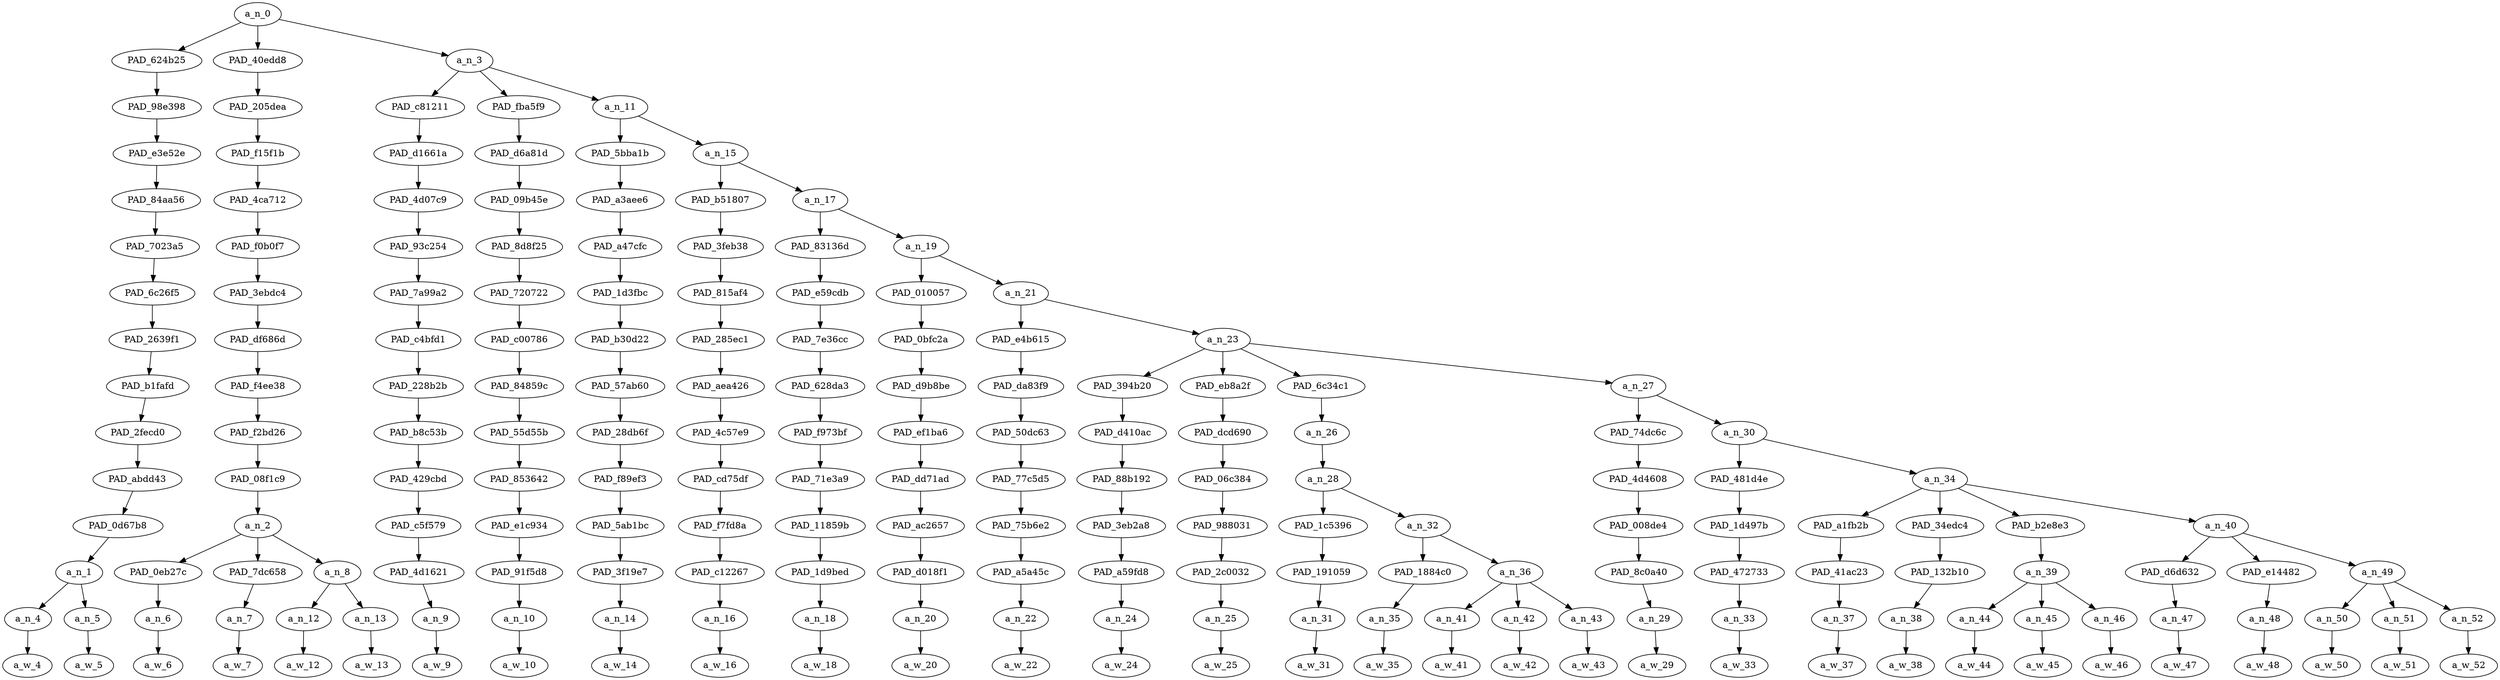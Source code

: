 strict digraph "" {
	a_n_0	[div_dir=1,
		index=0,
		level=14,
		pos="3.673954716435185,14!",
		text_span="[0, 1, 2, 3, 4, 5, 6, 7, 8, 9, 10, 11, 12, 13, 14, 15, 16, 17, 18, 19, 20, 21, 22, 23, 24, 25, 26, 27, 28, 29, 30, 31]",
		value=1.00000000];
	PAD_624b25	[div_dir=1,
		index=0,
		level=13,
		pos="0.5,13!",
		text_span="[0, 1]",
		value=0.09031892];
	a_n_0 -> PAD_624b25;
	PAD_40edd8	[div_dir=-1,
		index=1,
		level=13,
		pos="3.1666666666666665,13!",
		text_span="[2, 3, 4, 5]",
		value=0.14339093];
	a_n_0 -> PAD_40edd8;
	a_n_3	[div_dir=1,
		index=2,
		level=13,
		pos="7.355197482638888,13!",
		text_span="[6, 7, 8, 9, 10, 11, 12, 13, 14, 15, 16, 17, 18, 19, 20, 21, 22, 23, 24, 25, 26, 27, 28, 29, 30, 31]",
		value=0.76624958];
	a_n_0 -> a_n_3;
	PAD_98e398	[div_dir=1,
		index=0,
		level=12,
		pos="0.5,12!",
		text_span="[0, 1]",
		value=0.09031892];
	PAD_624b25 -> PAD_98e398;
	PAD_e3e52e	[div_dir=1,
		index=0,
		level=11,
		pos="0.5,11!",
		text_span="[0, 1]",
		value=0.09031892];
	PAD_98e398 -> PAD_e3e52e;
	PAD_84aa56	[div_dir=1,
		index=0,
		level=10,
		pos="0.5,10!",
		text_span="[0, 1]",
		value=0.09031892];
	PAD_e3e52e -> PAD_84aa56;
	PAD_7023a5	[div_dir=1,
		index=0,
		level=9,
		pos="0.5,9!",
		text_span="[0, 1]",
		value=0.09031892];
	PAD_84aa56 -> PAD_7023a5;
	PAD_6c26f5	[div_dir=1,
		index=0,
		level=8,
		pos="0.5,8!",
		text_span="[0, 1]",
		value=0.09031892];
	PAD_7023a5 -> PAD_6c26f5;
	PAD_2639f1	[div_dir=1,
		index=0,
		level=7,
		pos="0.5,7!",
		text_span="[0, 1]",
		value=0.09031892];
	PAD_6c26f5 -> PAD_2639f1;
	PAD_b1fafd	[div_dir=1,
		index=0,
		level=6,
		pos="0.5,6!",
		text_span="[0, 1]",
		value=0.09031892];
	PAD_2639f1 -> PAD_b1fafd;
	PAD_2fecd0	[div_dir=1,
		index=0,
		level=5,
		pos="0.5,5!",
		text_span="[0, 1]",
		value=0.09031892];
	PAD_b1fafd -> PAD_2fecd0;
	PAD_abdd43	[div_dir=1,
		index=0,
		level=4,
		pos="0.5,4!",
		text_span="[0, 1]",
		value=0.09031892];
	PAD_2fecd0 -> PAD_abdd43;
	PAD_0d67b8	[div_dir=1,
		index=0,
		level=3,
		pos="0.5,3!",
		text_span="[0, 1]",
		value=0.09031892];
	PAD_abdd43 -> PAD_0d67b8;
	a_n_1	[div_dir=1,
		index=0,
		level=2,
		pos="0.5,2!",
		text_span="[0, 1]",
		value=0.09031892];
	PAD_0d67b8 -> a_n_1;
	a_n_4	[div_dir=1,
		index=0,
		level=1,
		pos="0.0,1!",
		text_span="[0]",
		value=0.03844461];
	a_n_1 -> a_n_4;
	a_n_5	[div_dir=1,
		index=1,
		level=1,
		pos="1.0,1!",
		text_span="[1]",
		value=0.05167230];
	a_n_1 -> a_n_5;
	a_w_4	[div_dir=0,
		index=0,
		level=0,
		pos="0,0!",
		text_span="[0]",
		value="<user>"];
	a_n_4 -> a_w_4;
	a_w_5	[div_dir=0,
		index=1,
		level=0,
		pos="1,0!",
		text_span="[1]",
		value=men];
	a_n_5 -> a_w_5;
	PAD_205dea	[div_dir=-1,
		index=1,
		level=12,
		pos="3.1666666666666665,12!",
		text_span="[2, 3, 4, 5]",
		value=0.14339093];
	PAD_40edd8 -> PAD_205dea;
	PAD_f15f1b	[div_dir=-1,
		index=1,
		level=11,
		pos="3.1666666666666665,11!",
		text_span="[2, 3, 4, 5]",
		value=0.14339093];
	PAD_205dea -> PAD_f15f1b;
	PAD_4ca712	[div_dir=-1,
		index=1,
		level=10,
		pos="3.1666666666666665,10!",
		text_span="[2, 3, 4, 5]",
		value=0.14339093];
	PAD_f15f1b -> PAD_4ca712;
	PAD_f0b0f7	[div_dir=-1,
		index=1,
		level=9,
		pos="3.1666666666666665,9!",
		text_span="[2, 3, 4, 5]",
		value=0.14339093];
	PAD_4ca712 -> PAD_f0b0f7;
	PAD_3ebdc4	[div_dir=-1,
		index=1,
		level=8,
		pos="3.1666666666666665,8!",
		text_span="[2, 3, 4, 5]",
		value=0.14339093];
	PAD_f0b0f7 -> PAD_3ebdc4;
	PAD_df686d	[div_dir=-1,
		index=1,
		level=7,
		pos="3.1666666666666665,7!",
		text_span="[2, 3, 4, 5]",
		value=0.14339093];
	PAD_3ebdc4 -> PAD_df686d;
	PAD_f4ee38	[div_dir=-1,
		index=1,
		level=6,
		pos="3.1666666666666665,6!",
		text_span="[2, 3, 4, 5]",
		value=0.14339093];
	PAD_df686d -> PAD_f4ee38;
	PAD_f2bd26	[div_dir=-1,
		index=1,
		level=5,
		pos="3.1666666666666665,5!",
		text_span="[2, 3, 4, 5]",
		value=0.14339093];
	PAD_f4ee38 -> PAD_f2bd26;
	PAD_08f1c9	[div_dir=-1,
		index=1,
		level=4,
		pos="3.1666666666666665,4!",
		text_span="[2, 3, 4, 5]",
		value=0.14339093];
	PAD_f2bd26 -> PAD_08f1c9;
	a_n_2	[div_dir=-1,
		index=1,
		level=3,
		pos="3.1666666666666665,3!",
		text_span="[2, 3, 4, 5]",
		value=0.14339093];
	PAD_08f1c9 -> a_n_2;
	PAD_0eb27c	[div_dir=1,
		index=1,
		level=2,
		pos="2.0,2!",
		text_span="[2]",
		value=0.02587413];
	a_n_2 -> PAD_0eb27c;
	PAD_7dc658	[div_dir=-1,
		index=2,
		level=2,
		pos="3.0,2!",
		text_span="[3]",
		value=0.02280191];
	a_n_2 -> PAD_7dc658;
	a_n_8	[div_dir=-1,
		index=3,
		level=2,
		pos="4.5,2!",
		text_span="[4, 5]",
		value=0.09465147];
	a_n_2 -> a_n_8;
	a_n_6	[div_dir=1,
		index=2,
		level=1,
		pos="2.0,1!",
		text_span="[2]",
		value=0.02587413];
	PAD_0eb27c -> a_n_6;
	a_w_6	[div_dir=0,
		index=2,
		level=0,
		pos="2,0!",
		text_span="[2]",
		value=can];
	a_n_6 -> a_w_6;
	a_n_7	[div_dir=-1,
		index=3,
		level=1,
		pos="3.0,1!",
		text_span="[3]",
		value=0.02280191];
	PAD_7dc658 -> a_n_7;
	a_w_7	[div_dir=0,
		index=3,
		level=0,
		pos="3,0!",
		text_span="[3]",
		value=not];
	a_n_7 -> a_w_7;
	a_n_12	[div_dir=-1,
		index=4,
		level=1,
		pos="4.0,1!",
		text_span="[4]",
		value=0.02448077];
	a_n_8 -> a_n_12;
	a_n_13	[div_dir=-1,
		index=5,
		level=1,
		pos="5.0,1!",
		text_span="[5]",
		value=0.07006094];
	a_n_8 -> a_n_13;
	a_w_12	[div_dir=0,
		index=4,
		level=0,
		pos="4,0!",
		text_span="[4]",
		value=be];
	a_n_12 -> a_w_12;
	a_w_13	[div_dir=0,
		index=5,
		level=0,
		pos="5,0!",
		text_span="[5]",
		value=raped];
	a_n_13 -> a_w_13;
	PAD_c81211	[div_dir=1,
		index=2,
		level=12,
		pos="6.0,12!",
		text_span="[6]",
		value=0.02248878];
	a_n_3 -> PAD_c81211;
	PAD_fba5f9	[div_dir=1,
		index=3,
		level=12,
		pos="7.0,12!",
		text_span="[7]",
		value=0.01743078];
	a_n_3 -> PAD_fba5f9;
	a_n_11	[div_dir=1,
		index=4,
		level=12,
		pos="9.065592447916666,12!",
		text_span="[8, 9, 10, 11, 12, 13, 14, 15, 16, 17, 18, 19, 20, 21, 22, 23, 24, 25, 26, 27, 28, 29, 30, 31]",
		value=0.72630352];
	a_n_3 -> a_n_11;
	PAD_d1661a	[div_dir=1,
		index=2,
		level=11,
		pos="6.0,11!",
		text_span="[6]",
		value=0.02248878];
	PAD_c81211 -> PAD_d1661a;
	PAD_4d07c9	[div_dir=1,
		index=2,
		level=10,
		pos="6.0,10!",
		text_span="[6]",
		value=0.02248878];
	PAD_d1661a -> PAD_4d07c9;
	PAD_93c254	[div_dir=1,
		index=2,
		level=9,
		pos="6.0,9!",
		text_span="[6]",
		value=0.02248878];
	PAD_4d07c9 -> PAD_93c254;
	PAD_7a99a2	[div_dir=1,
		index=2,
		level=8,
		pos="6.0,8!",
		text_span="[6]",
		value=0.02248878];
	PAD_93c254 -> PAD_7a99a2;
	PAD_c4bfd1	[div_dir=1,
		index=2,
		level=7,
		pos="6.0,7!",
		text_span="[6]",
		value=0.02248878];
	PAD_7a99a2 -> PAD_c4bfd1;
	PAD_228b2b	[div_dir=1,
		index=2,
		level=6,
		pos="6.0,6!",
		text_span="[6]",
		value=0.02248878];
	PAD_c4bfd1 -> PAD_228b2b;
	PAD_b8c53b	[div_dir=1,
		index=2,
		level=5,
		pos="6.0,5!",
		text_span="[6]",
		value=0.02248878];
	PAD_228b2b -> PAD_b8c53b;
	PAD_429cbd	[div_dir=1,
		index=2,
		level=4,
		pos="6.0,4!",
		text_span="[6]",
		value=0.02248878];
	PAD_b8c53b -> PAD_429cbd;
	PAD_c5f579	[div_dir=1,
		index=2,
		level=3,
		pos="6.0,3!",
		text_span="[6]",
		value=0.02248878];
	PAD_429cbd -> PAD_c5f579;
	PAD_4d1621	[div_dir=1,
		index=4,
		level=2,
		pos="6.0,2!",
		text_span="[6]",
		value=0.02248878];
	PAD_c5f579 -> PAD_4d1621;
	a_n_9	[div_dir=1,
		index=6,
		level=1,
		pos="6.0,1!",
		text_span="[6]",
		value=0.02248878];
	PAD_4d1621 -> a_n_9;
	a_w_9	[div_dir=0,
		index=6,
		level=0,
		pos="6,0!",
		text_span="[6]",
		value=can1];
	a_n_9 -> a_w_9;
	PAD_d6a81d	[div_dir=1,
		index=3,
		level=11,
		pos="7.0,11!",
		text_span="[7]",
		value=0.01743078];
	PAD_fba5f9 -> PAD_d6a81d;
	PAD_09b45e	[div_dir=1,
		index=3,
		level=10,
		pos="7.0,10!",
		text_span="[7]",
		value=0.01743078];
	PAD_d6a81d -> PAD_09b45e;
	PAD_8d8f25	[div_dir=1,
		index=3,
		level=9,
		pos="7.0,9!",
		text_span="[7]",
		value=0.01743078];
	PAD_09b45e -> PAD_8d8f25;
	PAD_720722	[div_dir=1,
		index=3,
		level=8,
		pos="7.0,8!",
		text_span="[7]",
		value=0.01743078];
	PAD_8d8f25 -> PAD_720722;
	PAD_c00786	[div_dir=1,
		index=3,
		level=7,
		pos="7.0,7!",
		text_span="[7]",
		value=0.01743078];
	PAD_720722 -> PAD_c00786;
	PAD_84859c	[div_dir=1,
		index=3,
		level=6,
		pos="7.0,6!",
		text_span="[7]",
		value=0.01743078];
	PAD_c00786 -> PAD_84859c;
	PAD_55d55b	[div_dir=1,
		index=3,
		level=5,
		pos="7.0,5!",
		text_span="[7]",
		value=0.01743078];
	PAD_84859c -> PAD_55d55b;
	PAD_853642	[div_dir=1,
		index=3,
		level=4,
		pos="7.0,4!",
		text_span="[7]",
		value=0.01743078];
	PAD_55d55b -> PAD_853642;
	PAD_e1c934	[div_dir=1,
		index=3,
		level=3,
		pos="7.0,3!",
		text_span="[7]",
		value=0.01743078];
	PAD_853642 -> PAD_e1c934;
	PAD_91f5d8	[div_dir=1,
		index=5,
		level=2,
		pos="7.0,2!",
		text_span="[7]",
		value=0.01743078];
	PAD_e1c934 -> PAD_91f5d8;
	a_n_10	[div_dir=1,
		index=7,
		level=1,
		pos="7.0,1!",
		text_span="[7]",
		value=0.01743078];
	PAD_91f5d8 -> a_n_10;
	a_w_10	[div_dir=0,
		index=7,
		level=0,
		pos="7,0!",
		text_span="[7]",
		value=not1];
	a_n_10 -> a_w_10;
	PAD_5bba1b	[div_dir=1,
		index=4,
		level=11,
		pos="8.0,11!",
		text_span="[8]",
		value=0.01920718];
	a_n_11 -> PAD_5bba1b;
	a_n_15	[div_dir=1,
		index=5,
		level=11,
		pos="10.131184895833332,11!",
		text_span="[9, 10, 11, 12, 13, 14, 15, 16, 17, 18, 19, 20, 21, 22, 23, 24, 25, 26, 27, 28, 29, 30, 31]",
		value=0.70707499];
	a_n_11 -> a_n_15;
	PAD_a3aee6	[div_dir=1,
		index=4,
		level=10,
		pos="8.0,10!",
		text_span="[8]",
		value=0.01920718];
	PAD_5bba1b -> PAD_a3aee6;
	PAD_a47cfc	[div_dir=1,
		index=4,
		level=9,
		pos="8.0,9!",
		text_span="[8]",
		value=0.01920718];
	PAD_a3aee6 -> PAD_a47cfc;
	PAD_1d3fbc	[div_dir=1,
		index=4,
		level=8,
		pos="8.0,8!",
		text_span="[8]",
		value=0.01920718];
	PAD_a47cfc -> PAD_1d3fbc;
	PAD_b30d22	[div_dir=1,
		index=4,
		level=7,
		pos="8.0,7!",
		text_span="[8]",
		value=0.01920718];
	PAD_1d3fbc -> PAD_b30d22;
	PAD_57ab60	[div_dir=1,
		index=4,
		level=6,
		pos="8.0,6!",
		text_span="[8]",
		value=0.01920718];
	PAD_b30d22 -> PAD_57ab60;
	PAD_28db6f	[div_dir=1,
		index=4,
		level=5,
		pos="8.0,5!",
		text_span="[8]",
		value=0.01920718];
	PAD_57ab60 -> PAD_28db6f;
	PAD_f89ef3	[div_dir=1,
		index=4,
		level=4,
		pos="8.0,4!",
		text_span="[8]",
		value=0.01920718];
	PAD_28db6f -> PAD_f89ef3;
	PAD_5ab1bc	[div_dir=1,
		index=4,
		level=3,
		pos="8.0,3!",
		text_span="[8]",
		value=0.01920718];
	PAD_f89ef3 -> PAD_5ab1bc;
	PAD_3f19e7	[div_dir=1,
		index=6,
		level=2,
		pos="8.0,2!",
		text_span="[8]",
		value=0.01920718];
	PAD_5ab1bc -> PAD_3f19e7;
	a_n_14	[div_dir=1,
		index=8,
		level=1,
		pos="8.0,1!",
		text_span="[8]",
		value=0.01920718];
	PAD_3f19e7 -> a_n_14;
	a_w_14	[div_dir=0,
		index=8,
		level=0,
		pos="8,0!",
		text_span="[8]",
		value=be1];
	a_n_14 -> a_w_14;
	PAD_b51807	[div_dir=-1,
		index=5,
		level=10,
		pos="9.0,10!",
		text_span="[9]",
		value=0.05507221];
	a_n_15 -> PAD_b51807;
	a_n_17	[div_dir=1,
		index=6,
		level=10,
		pos="11.262369791666666,10!",
		text_span="[10, 11, 12, 13, 14, 15, 16, 17, 18, 19, 20, 21, 22, 23, 24, 25, 26, 27, 28, 29, 30, 31]",
		value=0.65199740];
	a_n_15 -> a_n_17;
	PAD_3feb38	[div_dir=-1,
		index=5,
		level=9,
		pos="9.0,9!",
		text_span="[9]",
		value=0.05507221];
	PAD_b51807 -> PAD_3feb38;
	PAD_815af4	[div_dir=-1,
		index=5,
		level=8,
		pos="9.0,8!",
		text_span="[9]",
		value=0.05507221];
	PAD_3feb38 -> PAD_815af4;
	PAD_285ec1	[div_dir=-1,
		index=5,
		level=7,
		pos="9.0,7!",
		text_span="[9]",
		value=0.05507221];
	PAD_815af4 -> PAD_285ec1;
	PAD_aea426	[div_dir=-1,
		index=5,
		level=6,
		pos="9.0,6!",
		text_span="[9]",
		value=0.05507221];
	PAD_285ec1 -> PAD_aea426;
	PAD_4c57e9	[div_dir=-1,
		index=5,
		level=5,
		pos="9.0,5!",
		text_span="[9]",
		value=0.05507221];
	PAD_aea426 -> PAD_4c57e9;
	PAD_cd75df	[div_dir=-1,
		index=5,
		level=4,
		pos="9.0,4!",
		text_span="[9]",
		value=0.05507221];
	PAD_4c57e9 -> PAD_cd75df;
	PAD_f7fd8a	[div_dir=-1,
		index=5,
		level=3,
		pos="9.0,3!",
		text_span="[9]",
		value=0.05507221];
	PAD_cd75df -> PAD_f7fd8a;
	PAD_c12267	[div_dir=-1,
		index=7,
		level=2,
		pos="9.0,2!",
		text_span="[9]",
		value=0.05507221];
	PAD_f7fd8a -> PAD_c12267;
	a_n_16	[div_dir=-1,
		index=9,
		level=1,
		pos="9.0,1!",
		text_span="[9]",
		value=0.05507221];
	PAD_c12267 -> a_n_16;
	a_w_16	[div_dir=0,
		index=9,
		level=0,
		pos="9,0!",
		text_span="[9]",
		value=abused];
	a_n_16 -> a_w_16;
	PAD_83136d	[div_dir=1,
		index=6,
		level=9,
		pos="10.0,9!",
		text_span="[10]",
		value=0.02910204];
	a_n_17 -> PAD_83136d;
	a_n_19	[div_dir=1,
		index=7,
		level=9,
		pos="12.524739583333332,9!",
		text_span="[11, 12, 13, 14, 15, 16, 17, 18, 19, 20, 21, 22, 23, 24, 25, 26, 27, 28, 29, 30, 31]",
		value=0.62286436];
	a_n_17 -> a_n_19;
	PAD_e59cdb	[div_dir=1,
		index=6,
		level=8,
		pos="10.0,8!",
		text_span="[10]",
		value=0.02910204];
	PAD_83136d -> PAD_e59cdb;
	PAD_7e36cc	[div_dir=1,
		index=6,
		level=7,
		pos="10.0,7!",
		text_span="[10]",
		value=0.02910204];
	PAD_e59cdb -> PAD_7e36cc;
	PAD_628da3	[div_dir=1,
		index=6,
		level=6,
		pos="10.0,6!",
		text_span="[10]",
		value=0.02910204];
	PAD_7e36cc -> PAD_628da3;
	PAD_f973bf	[div_dir=1,
		index=6,
		level=5,
		pos="10.0,5!",
		text_span="[10]",
		value=0.02910204];
	PAD_628da3 -> PAD_f973bf;
	PAD_71e3a9	[div_dir=1,
		index=6,
		level=4,
		pos="10.0,4!",
		text_span="[10]",
		value=0.02910204];
	PAD_f973bf -> PAD_71e3a9;
	PAD_11859b	[div_dir=1,
		index=6,
		level=3,
		pos="10.0,3!",
		text_span="[10]",
		value=0.02910204];
	PAD_71e3a9 -> PAD_11859b;
	PAD_1d9bed	[div_dir=1,
		index=8,
		level=2,
		pos="10.0,2!",
		text_span="[10]",
		value=0.02910204];
	PAD_11859b -> PAD_1d9bed;
	a_n_18	[div_dir=1,
		index=10,
		level=1,
		pos="10.0,1!",
		text_span="[10]",
		value=0.02910204];
	PAD_1d9bed -> a_n_18;
	a_w_18	[div_dir=0,
		index=10,
		level=0,
		pos="10,0!",
		text_span="[10]",
		value=that];
	a_n_18 -> a_w_18;
	PAD_010057	[div_dir=-1,
		index=7,
		level=8,
		pos="11.0,8!",
		text_span="[11]",
		value=0.04109688];
	a_n_19 -> PAD_010057;
	a_n_21	[div_dir=1,
		index=8,
		level=8,
		pos="14.049479166666666,8!",
		text_span="[12, 13, 14, 15, 16, 17, 18, 19, 20, 21, 22, 23, 24, 25, 26, 27, 28, 29, 30, 31]",
		value=0.58173869];
	a_n_19 -> a_n_21;
	PAD_0bfc2a	[div_dir=-1,
		index=7,
		level=7,
		pos="11.0,7!",
		text_span="[11]",
		value=0.04109688];
	PAD_010057 -> PAD_0bfc2a;
	PAD_d9b8be	[div_dir=-1,
		index=7,
		level=6,
		pos="11.0,6!",
		text_span="[11]",
		value=0.04109688];
	PAD_0bfc2a -> PAD_d9b8be;
	PAD_ef1ba6	[div_dir=-1,
		index=7,
		level=5,
		pos="11.0,5!",
		text_span="[11]",
		value=0.04109688];
	PAD_d9b8be -> PAD_ef1ba6;
	PAD_dd71ad	[div_dir=-1,
		index=7,
		level=4,
		pos="11.0,4!",
		text_span="[11]",
		value=0.04109688];
	PAD_ef1ba6 -> PAD_dd71ad;
	PAD_ac2657	[div_dir=-1,
		index=7,
		level=3,
		pos="11.0,3!",
		text_span="[11]",
		value=0.04109688];
	PAD_dd71ad -> PAD_ac2657;
	PAD_d018f1	[div_dir=-1,
		index=9,
		level=2,
		pos="11.0,2!",
		text_span="[11]",
		value=0.04109688];
	PAD_ac2657 -> PAD_d018f1;
	a_n_20	[div_dir=-1,
		index=11,
		level=1,
		pos="11.0,1!",
		text_span="[11]",
		value=0.04109688];
	PAD_d018f1 -> a_n_20;
	a_w_20	[div_dir=0,
		index=11,
		level=0,
		pos="11,0!",
		text_span="[11]",
		value=why];
	a_n_20 -> a_w_20;
	PAD_e4b615	[div_dir=1,
		index=8,
		level=7,
		pos="12.0,7!",
		text_span="[12]",
		value=0.02828167];
	a_n_21 -> PAD_e4b615;
	a_n_23	[div_dir=1,
		index=9,
		level=7,
		pos="16.098958333333332,7!",
		text_span="[13, 14, 15, 16, 17, 18, 19, 20, 21, 22, 23, 24, 25, 26, 27, 28, 29, 30, 31]",
		value=0.55342295];
	a_n_21 -> a_n_23;
	PAD_da83f9	[div_dir=1,
		index=8,
		level=6,
		pos="12.0,6!",
		text_span="[12]",
		value=0.02828167];
	PAD_e4b615 -> PAD_da83f9;
	PAD_50dc63	[div_dir=1,
		index=8,
		level=5,
		pos="12.0,5!",
		text_span="[12]",
		value=0.02828167];
	PAD_da83f9 -> PAD_50dc63;
	PAD_77c5d5	[div_dir=1,
		index=8,
		level=4,
		pos="12.0,4!",
		text_span="[12]",
		value=0.02828167];
	PAD_50dc63 -> PAD_77c5d5;
	PAD_75b6e2	[div_dir=1,
		index=8,
		level=3,
		pos="12.0,3!",
		text_span="[12]",
		value=0.02828167];
	PAD_77c5d5 -> PAD_75b6e2;
	PAD_a5a45c	[div_dir=1,
		index=10,
		level=2,
		pos="12.0,2!",
		text_span="[12]",
		value=0.02828167];
	PAD_75b6e2 -> PAD_a5a45c;
	a_n_22	[div_dir=1,
		index=12,
		level=1,
		pos="12.0,1!",
		text_span="[12]",
		value=0.02828167];
	PAD_a5a45c -> a_n_22;
	a_w_22	[div_dir=0,
		index=12,
		level=0,
		pos="12,0!",
		text_span="[12]",
		value=they];
	a_n_22 -> a_w_22;
	PAD_394b20	[div_dir=-1,
		index=9,
		level=6,
		pos="13.0,6!",
		text_span="[13]",
		value=0.02608988];
	a_n_23 -> PAD_394b20;
	PAD_eb8a2f	[div_dir=1,
		index=10,
		level=6,
		pos="14.0,6!",
		text_span="[14]",
		value=0.02416561];
	a_n_23 -> PAD_eb8a2f;
	PAD_6c34c1	[div_dir=1,
		index=11,
		level=6,
		pos="16.0,6!",
		text_span="[15, 16, 17, 18, 19]",
		value=0.14758540];
	a_n_23 -> PAD_6c34c1;
	a_n_27	[div_dir=-1,
		index=12,
		level=6,
		pos="21.395833333333332,6!",
		text_span="[20, 21, 22, 23, 24, 25, 26, 27, 28, 29, 30, 31]",
		value=0.35556462];
	a_n_23 -> a_n_27;
	PAD_d410ac	[div_dir=-1,
		index=9,
		level=5,
		pos="13.0,5!",
		text_span="[13]",
		value=0.02608988];
	PAD_394b20 -> PAD_d410ac;
	PAD_88b192	[div_dir=-1,
		index=9,
		level=4,
		pos="13.0,4!",
		text_span="[13]",
		value=0.02608988];
	PAD_d410ac -> PAD_88b192;
	PAD_3eb2a8	[div_dir=-1,
		index=9,
		level=3,
		pos="13.0,3!",
		text_span="[13]",
		value=0.02608988];
	PAD_88b192 -> PAD_3eb2a8;
	PAD_a59fd8	[div_dir=-1,
		index=11,
		level=2,
		pos="13.0,2!",
		text_span="[13]",
		value=0.02608988];
	PAD_3eb2a8 -> PAD_a59fd8;
	a_n_24	[div_dir=-1,
		index=13,
		level=1,
		pos="13.0,1!",
		text_span="[13]",
		value=0.02608988];
	PAD_a59fd8 -> a_n_24;
	a_w_24	[div_dir=0,
		index=13,
		level=0,
		pos="13,0!",
		text_span="[13]",
		value=call];
	a_n_24 -> a_w_24;
	PAD_dcd690	[div_dir=1,
		index=10,
		level=5,
		pos="14.0,5!",
		text_span="[14]",
		value=0.02416561];
	PAD_eb8a2f -> PAD_dcd690;
	PAD_06c384	[div_dir=1,
		index=10,
		level=4,
		pos="14.0,4!",
		text_span="[14]",
		value=0.02416561];
	PAD_dcd690 -> PAD_06c384;
	PAD_988031	[div_dir=1,
		index=10,
		level=3,
		pos="14.0,3!",
		text_span="[14]",
		value=0.02416561];
	PAD_06c384 -> PAD_988031;
	PAD_2c0032	[div_dir=1,
		index=12,
		level=2,
		pos="14.0,2!",
		text_span="[14]",
		value=0.02416561];
	PAD_988031 -> PAD_2c0032;
	a_n_25	[div_dir=1,
		index=14,
		level=1,
		pos="14.0,1!",
		text_span="[14]",
		value=0.02416561];
	PAD_2c0032 -> a_n_25;
	a_w_25	[div_dir=0,
		index=14,
		level=0,
		pos="14,0!",
		text_span="[14]",
		value=it];
	a_n_25 -> a_w_25;
	a_n_26	[div_dir=1,
		index=11,
		level=5,
		pos="16.0,5!",
		text_span="[15, 16, 17, 18, 19]",
		value=0.14758540];
	PAD_6c34c1 -> a_n_26;
	a_n_28	[div_dir=1,
		index=11,
		level=4,
		pos="16.0,4!",
		text_span="[15, 16, 17, 18, 19]",
		value=0.14741782];
	a_n_26 -> a_n_28;
	PAD_1c5396	[div_dir=1,
		index=11,
		level=3,
		pos="15.0,3!",
		text_span="[15]",
		value=0.03998066];
	a_n_28 -> PAD_1c5396;
	a_n_32	[div_dir=1,
		index=12,
		level=3,
		pos="17.0,3!",
		text_span="[16, 17, 18, 19]",
		value=0.10726959];
	a_n_28 -> a_n_32;
	PAD_191059	[div_dir=1,
		index=13,
		level=2,
		pos="15.0,2!",
		text_span="[15]",
		value=0.03998066];
	PAD_1c5396 -> PAD_191059;
	a_n_31	[div_dir=1,
		index=15,
		level=1,
		pos="15.0,1!",
		text_span="[15]",
		value=0.03998066];
	PAD_191059 -> a_n_31;
	a_w_31	[div_dir=0,
		index=15,
		level=0,
		pos="15,0!",
		text_span="[15]",
		value=violence];
	a_n_31 -> a_w_31;
	PAD_1884c0	[div_dir=1,
		index=14,
		level=2,
		pos="16.0,2!",
		text_span="[16]",
		value=0.02453574];
	a_n_32 -> PAD_1884c0;
	a_n_36	[div_dir=1,
		index=15,
		level=2,
		pos="18.0,2!",
		text_span="[17, 18, 19]",
		value=0.08260000];
	a_n_32 -> a_n_36;
	a_n_35	[div_dir=1,
		index=16,
		level=1,
		pos="16.0,1!",
		text_span="[16]",
		value=0.02453574];
	PAD_1884c0 -> a_n_35;
	a_w_35	[div_dir=0,
		index=16,
		level=0,
		pos="16,0!",
		text_span="[16]",
		value=against];
	a_n_35 -> a_w_35;
	a_n_41	[div_dir=1,
		index=17,
		level=1,
		pos="17.0,1!",
		text_span="[17]",
		value=0.03263612];
	a_n_36 -> a_n_41;
	a_n_42	[div_dir=1,
		index=18,
		level=1,
		pos="18.0,1!",
		text_span="[18]",
		value=0.01971572];
	a_n_36 -> a_n_42;
	a_n_43	[div_dir=1,
		index=19,
		level=1,
		pos="19.0,1!",
		text_span="[19]",
		value=0.03011139];
	a_n_36 -> a_n_43;
	a_w_41	[div_dir=0,
		index=17,
		level=0,
		pos="17,0!",
		text_span="[17]",
		value=women];
	a_n_41 -> a_w_41;
	a_w_42	[div_dir=0,
		index=18,
		level=0,
		pos="18,0!",
		text_span="[18]",
		value=and];
	a_n_42 -> a_w_42;
	a_w_43	[div_dir=0,
		index=19,
		level=0,
		pos="19,0!",
		text_span="[19]",
		value=children];
	a_n_43 -> a_w_43;
	PAD_74dc6c	[div_dir=-1,
		index=12,
		level=5,
		pos="20.0,5!",
		text_span="[20]",
		value=0.02884982];
	a_n_27 -> PAD_74dc6c;
	a_n_30	[div_dir=-1,
		index=13,
		level=5,
		pos="22.791666666666664,5!",
		text_span="[21, 22, 23, 24, 25, 26, 27, 28, 29, 30, 31]",
		value=0.32665381];
	a_n_27 -> a_n_30;
	PAD_4d4608	[div_dir=-1,
		index=12,
		level=4,
		pos="20.0,4!",
		text_span="[20]",
		value=0.02884982];
	PAD_74dc6c -> PAD_4d4608;
	PAD_008de4	[div_dir=-1,
		index=13,
		level=3,
		pos="20.0,3!",
		text_span="[20]",
		value=0.02884982];
	PAD_4d4608 -> PAD_008de4;
	PAD_8c0a40	[div_dir=-1,
		index=16,
		level=2,
		pos="20.0,2!",
		text_span="[20]",
		value=0.02884982];
	PAD_008de4 -> PAD_8c0a40;
	a_n_29	[div_dir=-1,
		index=20,
		level=1,
		pos="20.0,1!",
		text_span="[20]",
		value=0.02884982];
	PAD_8c0a40 -> a_n_29;
	a_w_29	[div_dir=0,
		index=20,
		level=0,
		pos="20,0!",
		text_span="[20]",
		value=because];
	a_n_29 -> a_w_29;
	PAD_481d4e	[div_dir=1,
		index=13,
		level=4,
		pos="21.0,4!",
		text_span="[21]",
		value=0.04313013];
	a_n_30 -> PAD_481d4e;
	a_n_34	[div_dir=-1,
		index=14,
		level=4,
		pos="24.583333333333332,4!",
		text_span="[22, 23, 24, 25, 26, 27, 28, 29, 30, 31]",
		value=0.28347118];
	a_n_30 -> a_n_34;
	PAD_1d497b	[div_dir=1,
		index=14,
		level=3,
		pos="21.0,3!",
		text_span="[21]",
		value=0.04313013];
	PAD_481d4e -> PAD_1d497b;
	PAD_472733	[div_dir=1,
		index=17,
		level=2,
		pos="21.0,2!",
		text_span="[21]",
		value=0.04313013];
	PAD_1d497b -> PAD_472733;
	a_n_33	[div_dir=1,
		index=21,
		level=1,
		pos="21.0,1!",
		text_span="[21]",
		value=0.04313013];
	PAD_472733 -> a_n_33;
	a_w_33	[div_dir=0,
		index=21,
		level=0,
		pos="21,0!",
		text_span="[21]",
		value=men1];
	a_n_33 -> a_w_33;
	PAD_a1fb2b	[div_dir=-1,
		index=15,
		level=3,
		pos="22.0,3!",
		text_span="[22]",
		value=0.02384738];
	a_n_34 -> PAD_a1fb2b;
	PAD_34edc4	[div_dir=-1,
		index=16,
		level=3,
		pos="23.0,3!",
		text_span="[23]",
		value=0.02620923];
	a_n_34 -> PAD_34edc4;
	PAD_b2e8e3	[div_dir=-1,
		index=17,
		level=3,
		pos="25.0,3!",
		text_span="[24, 25, 26]",
		value=0.09708280];
	a_n_34 -> PAD_b2e8e3;
	a_n_40	[div_dir=-1,
		index=18,
		level=3,
		pos="28.333333333333332,3!",
		text_span="[27, 28, 29, 30, 31]",
		value=0.13620786];
	a_n_34 -> a_n_40;
	PAD_41ac23	[div_dir=-1,
		index=18,
		level=2,
		pos="22.0,2!",
		text_span="[22]",
		value=0.02384738];
	PAD_a1fb2b -> PAD_41ac23;
	a_n_37	[div_dir=-1,
		index=22,
		level=1,
		pos="22.0,1!",
		text_span="[22]",
		value=0.02384738];
	PAD_41ac23 -> a_n_37;
	a_w_37	[div_dir=0,
		index=22,
		level=0,
		pos="22,0!",
		text_span="[22]",
		value=are];
	a_n_37 -> a_w_37;
	PAD_132b10	[div_dir=-1,
		index=19,
		level=2,
		pos="23.0,2!",
		text_span="[23]",
		value=0.02620923];
	PAD_34edc4 -> PAD_132b10;
	a_n_38	[div_dir=-1,
		index=23,
		level=1,
		pos="23.0,1!",
		text_span="[23]",
		value=0.02620923];
	PAD_132b10 -> a_n_38;
	a_w_38	[div_dir=0,
		index=23,
		level=0,
		pos="23,0!",
		text_span="[23]",
		value=always];
	a_n_38 -> a_w_38;
	a_n_39	[div_dir=-1,
		index=20,
		level=2,
		pos="25.0,2!",
		text_span="[24, 25, 26]",
		value=0.09708280];
	PAD_b2e8e3 -> a_n_39;
	a_n_44	[div_dir=-1,
		index=24,
		level=1,
		pos="24.0,1!",
		text_span="[24]",
		value=0.02216373];
	a_n_39 -> a_n_44;
	a_n_45	[div_dir=-1,
		index=25,
		level=1,
		pos="25.0,1!",
		text_span="[25]",
		value=0.03979236];
	a_n_39 -> a_n_45;
	a_n_46	[div_dir=1,
		index=26,
		level=1,
		pos="26.0,1!",
		text_span="[26]",
		value=0.03511694];
	a_n_39 -> a_n_46;
	a_w_44	[div_dir=0,
		index=24,
		level=0,
		pos="24,0!",
		text_span="[24]",
		value=the];
	a_n_44 -> a_w_44;
	a_w_45	[div_dir=0,
		index=25,
		level=0,
		pos="25,0!",
		text_span="[25]",
		value=perpetrators];
	a_n_45 -> a_w_45;
	a_w_46	[div_dir=0,
		index=26,
		level=0,
		pos="26,0!",
		text_span="[26]",
		value=women1];
	a_n_46 -> a_w_46;
	PAD_d6d632	[div_dir=-1,
		index=21,
		level=2,
		pos="27.0,2!",
		text_span="[27]",
		value=0.02403324];
	a_n_40 -> PAD_d6d632;
	PAD_e14482	[div_dir=1,
		index=22,
		level=2,
		pos="28.0,2!",
		text_span="[28]",
		value=0.02518256];
	a_n_40 -> PAD_e14482;
	a_n_49	[div_dir=-1,
		index=23,
		level=2,
		pos="30.0,2!",
		text_span="[29, 30, 31]",
		value=0.08692006];
	a_n_40 -> a_n_49;
	a_n_47	[div_dir=-1,
		index=27,
		level=1,
		pos="27.0,1!",
		text_span="[27]",
		value=0.02403324];
	PAD_d6d632 -> a_n_47;
	a_w_47	[div_dir=0,
		index=27,
		level=0,
		pos="27,0!",
		text_span="[27]",
		value=come];
	a_n_47 -> a_w_47;
	a_n_48	[div_dir=1,
		index=28,
		level=1,
		pos="28.0,1!",
		text_span="[28]",
		value=0.02518256];
	PAD_e14482 -> a_n_48;
	a_w_48	[div_dir=0,
		index=28,
		level=0,
		pos="28,0!",
		text_span="[28]",
		value=first];
	a_n_48 -> a_w_48;
	a_n_50	[div_dir=-1,
		index=29,
		level=1,
		pos="29.0,1!",
		text_span="[29]",
		value=0.02269285];
	a_n_49 -> a_n_50;
	a_n_51	[div_dir=-1,
		index=30,
		level=1,
		pos="30.0,1!",
		text_span="[30]",
		value=0.02672133];
	a_n_49 -> a_n_51;
	a_n_52	[div_dir=1,
		index=31,
		level=1,
		pos="31.0,1!",
		text_span="[31]",
		value=0.03749269];
	a_n_49 -> a_n_52;
	a_w_50	[div_dir=0,
		index=29,
		level=0,
		pos="29,0!",
		text_span="[29]",
		value=even];
	a_n_50 -> a_w_50;
	a_w_51	[div_dir=0,
		index=30,
		level=0,
		pos="30,0!",
		text_span="[30]",
		value=before];
	a_n_51 -> a_w_51;
	a_w_52	[div_dir=0,
		index=31,
		level=0,
		pos="31,0!",
		text_span="[31]",
		value=children1];
	a_n_52 -> a_w_52;
}
